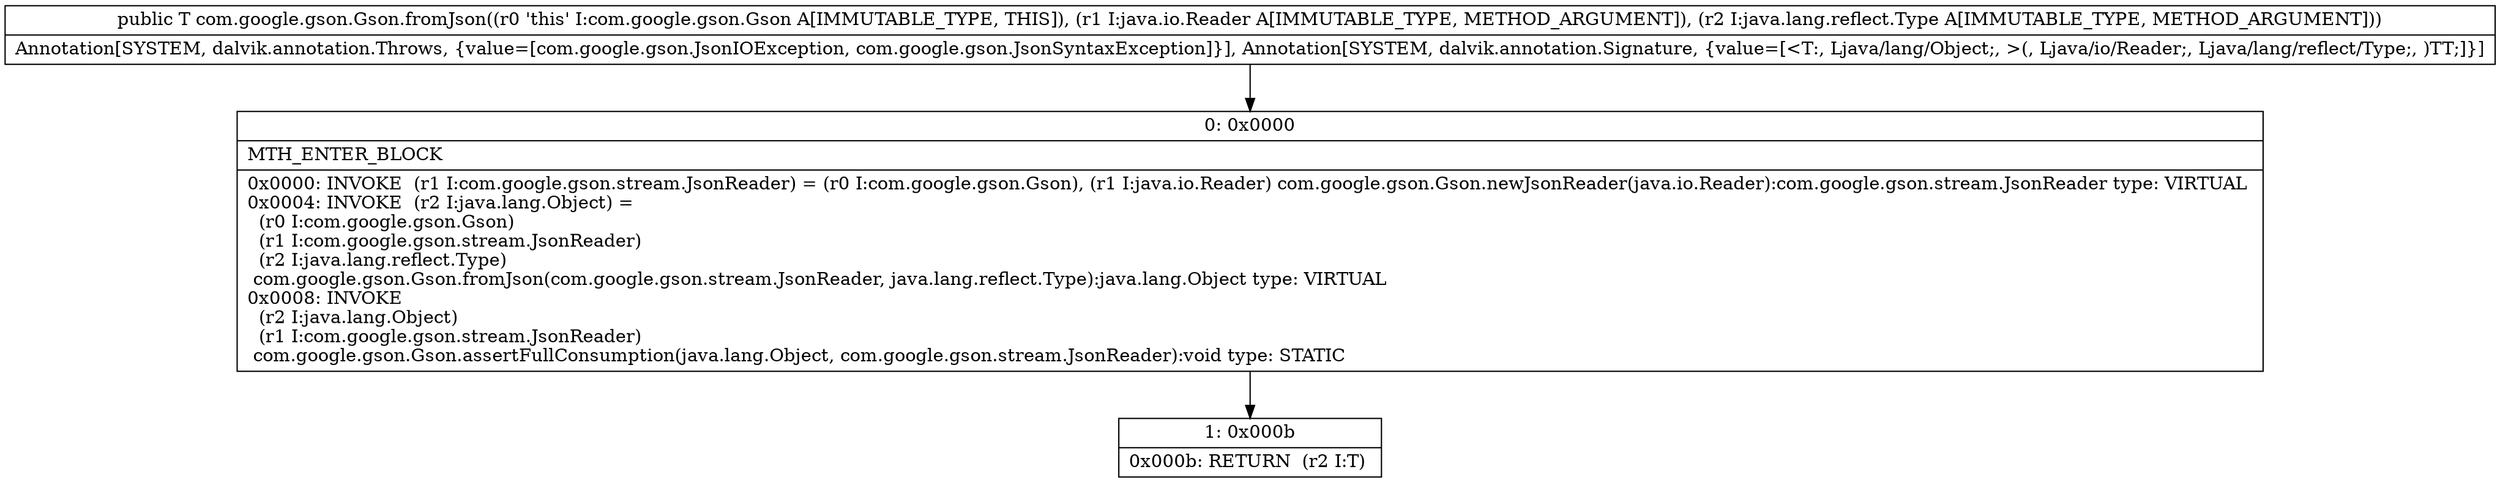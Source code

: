 digraph "CFG forcom.google.gson.Gson.fromJson(Ljava\/io\/Reader;Ljava\/lang\/reflect\/Type;)Ljava\/lang\/Object;" {
Node_0 [shape=record,label="{0\:\ 0x0000|MTH_ENTER_BLOCK\l|0x0000: INVOKE  (r1 I:com.google.gson.stream.JsonReader) = (r0 I:com.google.gson.Gson), (r1 I:java.io.Reader) com.google.gson.Gson.newJsonReader(java.io.Reader):com.google.gson.stream.JsonReader type: VIRTUAL \l0x0004: INVOKE  (r2 I:java.lang.Object) = \l  (r0 I:com.google.gson.Gson)\l  (r1 I:com.google.gson.stream.JsonReader)\l  (r2 I:java.lang.reflect.Type)\l com.google.gson.Gson.fromJson(com.google.gson.stream.JsonReader, java.lang.reflect.Type):java.lang.Object type: VIRTUAL \l0x0008: INVOKE  \l  (r2 I:java.lang.Object)\l  (r1 I:com.google.gson.stream.JsonReader)\l com.google.gson.Gson.assertFullConsumption(java.lang.Object, com.google.gson.stream.JsonReader):void type: STATIC \l}"];
Node_1 [shape=record,label="{1\:\ 0x000b|0x000b: RETURN  (r2 I:T) \l}"];
MethodNode[shape=record,label="{public T com.google.gson.Gson.fromJson((r0 'this' I:com.google.gson.Gson A[IMMUTABLE_TYPE, THIS]), (r1 I:java.io.Reader A[IMMUTABLE_TYPE, METHOD_ARGUMENT]), (r2 I:java.lang.reflect.Type A[IMMUTABLE_TYPE, METHOD_ARGUMENT]))  | Annotation[SYSTEM, dalvik.annotation.Throws, \{value=[com.google.gson.JsonIOException, com.google.gson.JsonSyntaxException]\}], Annotation[SYSTEM, dalvik.annotation.Signature, \{value=[\<T:, Ljava\/lang\/Object;, \>(, Ljava\/io\/Reader;, Ljava\/lang\/reflect\/Type;, )TT;]\}]\l}"];
MethodNode -> Node_0;
Node_0 -> Node_1;
}

